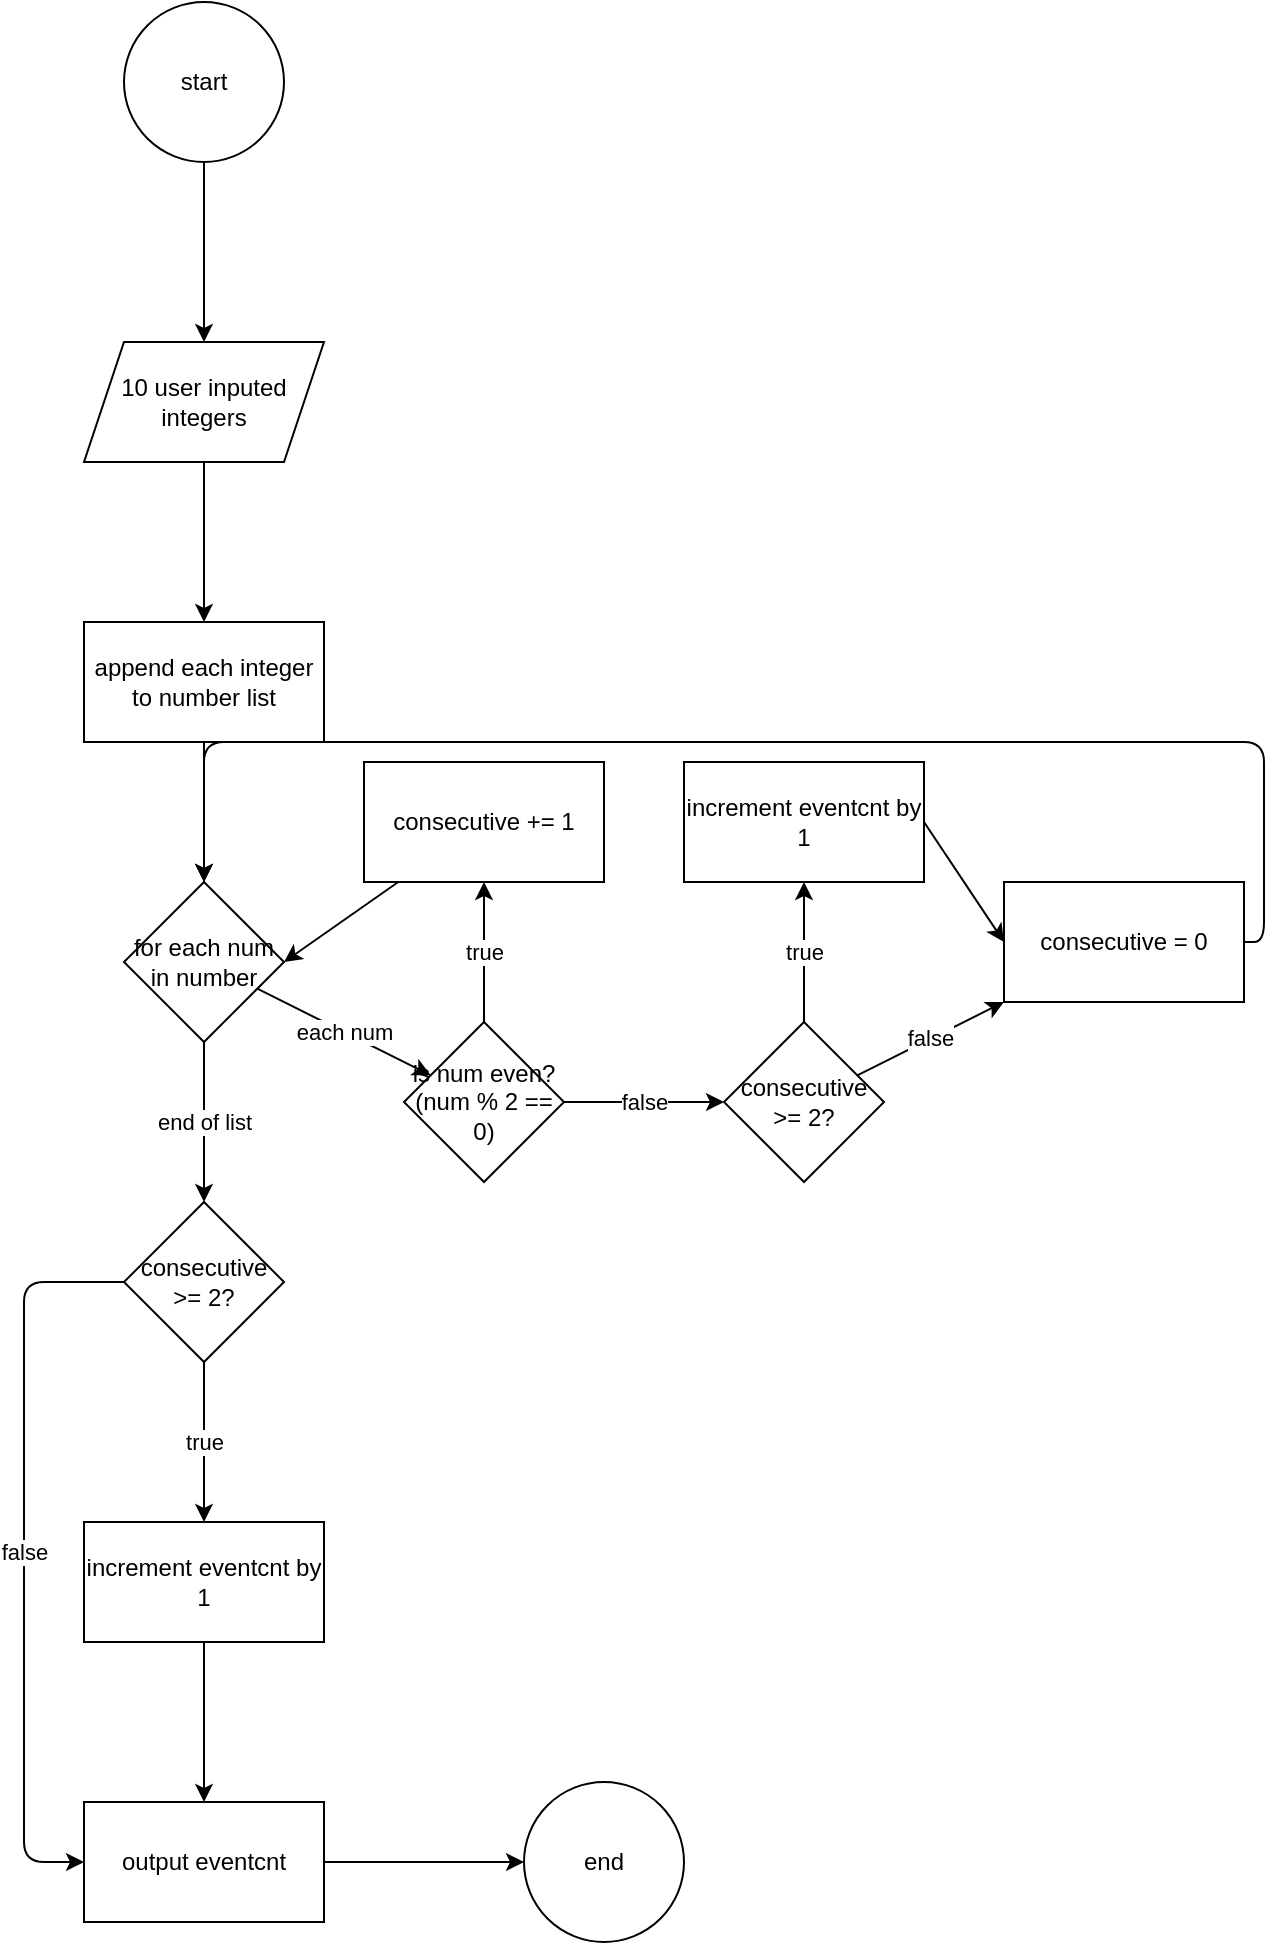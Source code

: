 <mxfile>
    <diagram id="8tx-u_QOPwO8SFkyTw_4" name="Page-1">
        <mxGraphModel dx="748" dy="307" grid="1" gridSize="10" guides="1" tooltips="1" connect="1" arrows="1" fold="1" page="1" pageScale="1" pageWidth="850" pageHeight="1100" math="0" shadow="0">
            <root>
                <mxCell id="0"/>
                <mxCell id="1" parent="0"/>
                <mxCell id="4" value="" style="edgeStyle=none;html=1;" edge="1" parent="1" source="2" target="3">
                    <mxGeometry relative="1" as="geometry"/>
                </mxCell>
                <mxCell id="2" value="start" style="ellipse;whiteSpace=wrap;html=1;" vertex="1" parent="1">
                    <mxGeometry x="340" y="120" width="80" height="80" as="geometry"/>
                </mxCell>
                <mxCell id="6" value="" style="edgeStyle=none;html=1;" edge="1" parent="1" source="3" target="5">
                    <mxGeometry relative="1" as="geometry"/>
                </mxCell>
                <mxCell id="3" value="10 user inputed integers" style="shape=parallelogram;perimeter=parallelogramPerimeter;whiteSpace=wrap;html=1;fixedSize=1;" vertex="1" parent="1">
                    <mxGeometry x="320" y="290" width="120" height="60" as="geometry"/>
                </mxCell>
                <mxCell id="8" value="" style="edgeStyle=none;html=1;" edge="1" parent="1" source="5" target="7">
                    <mxGeometry relative="1" as="geometry"/>
                </mxCell>
                <mxCell id="5" value="append each integer to number list" style="whiteSpace=wrap;html=1;" vertex="1" parent="1">
                    <mxGeometry x="320" y="430" width="120" height="60" as="geometry"/>
                </mxCell>
                <mxCell id="10" value="each num" style="edgeStyle=none;html=1;" edge="1" parent="1" source="7" target="9">
                    <mxGeometry relative="1" as="geometry"/>
                </mxCell>
                <mxCell id="23" value="end of list" style="edgeStyle=orthogonalEdgeStyle;html=1;entryX=0.5;entryY=0;entryDx=0;entryDy=0;" edge="1" parent="1" source="7" target="29">
                    <mxGeometry relative="1" as="geometry">
                        <mxPoint x="380" y="720" as="targetPoint"/>
                    </mxGeometry>
                </mxCell>
                <mxCell id="7" value="for each num in number" style="rhombus;whiteSpace=wrap;html=1;" vertex="1" parent="1">
                    <mxGeometry x="340" y="560" width="80" height="80" as="geometry"/>
                </mxCell>
                <mxCell id="12" value="true" style="edgeStyle=none;html=1;" edge="1" parent="1" source="9" target="11">
                    <mxGeometry relative="1" as="geometry"/>
                </mxCell>
                <mxCell id="15" value="false" style="edgeStyle=none;html=1;" edge="1" parent="1" source="9" target="14">
                    <mxGeometry relative="1" as="geometry"/>
                </mxCell>
                <mxCell id="9" value="is num even?&lt;br&gt;(num % 2 == 0)" style="rhombus;whiteSpace=wrap;html=1;" vertex="1" parent="1">
                    <mxGeometry x="480" y="630" width="80" height="80" as="geometry"/>
                </mxCell>
                <mxCell id="13" value="" style="edgeStyle=none;html=1;entryX=1;entryY=0.5;entryDx=0;entryDy=0;" edge="1" parent="1" source="11" target="7">
                    <mxGeometry relative="1" as="geometry"/>
                </mxCell>
                <mxCell id="11" value="consecutive += 1" style="whiteSpace=wrap;html=1;" vertex="1" parent="1">
                    <mxGeometry x="460" y="500" width="120" height="60" as="geometry"/>
                </mxCell>
                <mxCell id="17" value="true" style="edgeStyle=none;html=1;" edge="1" parent="1" source="14" target="16">
                    <mxGeometry relative="1" as="geometry"/>
                </mxCell>
                <mxCell id="19" value="false" style="edgeStyle=none;html=1;" edge="1" parent="1" source="14" target="18">
                    <mxGeometry relative="1" as="geometry"/>
                </mxCell>
                <mxCell id="14" value="consecutive &amp;gt;= 2?" style="rhombus;whiteSpace=wrap;html=1;" vertex="1" parent="1">
                    <mxGeometry x="640" y="630" width="80" height="80" as="geometry"/>
                </mxCell>
                <mxCell id="20" style="edgeStyle=none;html=1;exitX=1;exitY=0.5;exitDx=0;exitDy=0;entryX=0;entryY=0.5;entryDx=0;entryDy=0;" edge="1" parent="1" source="16" target="18">
                    <mxGeometry relative="1" as="geometry"/>
                </mxCell>
                <mxCell id="16" value="increment eventcnt by 1" style="whiteSpace=wrap;html=1;" vertex="1" parent="1">
                    <mxGeometry x="620" y="500" width="120" height="60" as="geometry"/>
                </mxCell>
                <mxCell id="21" style="edgeStyle=orthogonalEdgeStyle;html=1;exitX=1;exitY=0.5;exitDx=0;exitDy=0;entryX=0.5;entryY=0;entryDx=0;entryDy=0;" edge="1" parent="1" source="18" target="7">
                    <mxGeometry relative="1" as="geometry">
                        <Array as="points">
                            <mxPoint x="910" y="590"/>
                            <mxPoint x="910" y="490"/>
                            <mxPoint x="380" y="490"/>
                        </Array>
                    </mxGeometry>
                </mxCell>
                <mxCell id="18" value="consecutive = 0" style="whiteSpace=wrap;html=1;" vertex="1" parent="1">
                    <mxGeometry x="780" y="560" width="120" height="60" as="geometry"/>
                </mxCell>
                <mxCell id="24" value="true" style="edgeStyle=none;html=1;" edge="1" source="29" target="27" parent="1">
                    <mxGeometry relative="1" as="geometry"/>
                </mxCell>
                <mxCell id="31" value="" style="edgeStyle=orthogonalEdgeStyle;html=1;" edge="1" parent="1" source="27" target="30">
                    <mxGeometry relative="1" as="geometry"/>
                </mxCell>
                <mxCell id="27" value="increment eventcnt by 1" style="whiteSpace=wrap;html=1;" vertex="1" parent="1">
                    <mxGeometry x="320" y="880" width="120" height="60" as="geometry"/>
                </mxCell>
                <mxCell id="34" value="false" style="edgeStyle=orthogonalEdgeStyle;html=1;exitX=0;exitY=0.5;exitDx=0;exitDy=0;entryX=0;entryY=0.5;entryDx=0;entryDy=0;" edge="1" parent="1" source="29" target="30">
                    <mxGeometry relative="1" as="geometry">
                        <Array as="points">
                            <mxPoint x="290" y="760"/>
                            <mxPoint x="290" y="1050"/>
                        </Array>
                    </mxGeometry>
                </mxCell>
                <mxCell id="29" value="consecutive &amp;gt;= 2?" style="rhombus;whiteSpace=wrap;html=1;" vertex="1" parent="1">
                    <mxGeometry x="340" y="720" width="80" height="80" as="geometry"/>
                </mxCell>
                <mxCell id="33" value="" style="edgeStyle=orthogonalEdgeStyle;html=1;" edge="1" parent="1" source="30" target="32">
                    <mxGeometry relative="1" as="geometry"/>
                </mxCell>
                <mxCell id="30" value="output eventcnt" style="whiteSpace=wrap;html=1;" vertex="1" parent="1">
                    <mxGeometry x="320" y="1020" width="120" height="60" as="geometry"/>
                </mxCell>
                <mxCell id="32" value="end" style="ellipse;whiteSpace=wrap;html=1;" vertex="1" parent="1">
                    <mxGeometry x="540" y="1010" width="80" height="80" as="geometry"/>
                </mxCell>
            </root>
        </mxGraphModel>
    </diagram>
</mxfile>